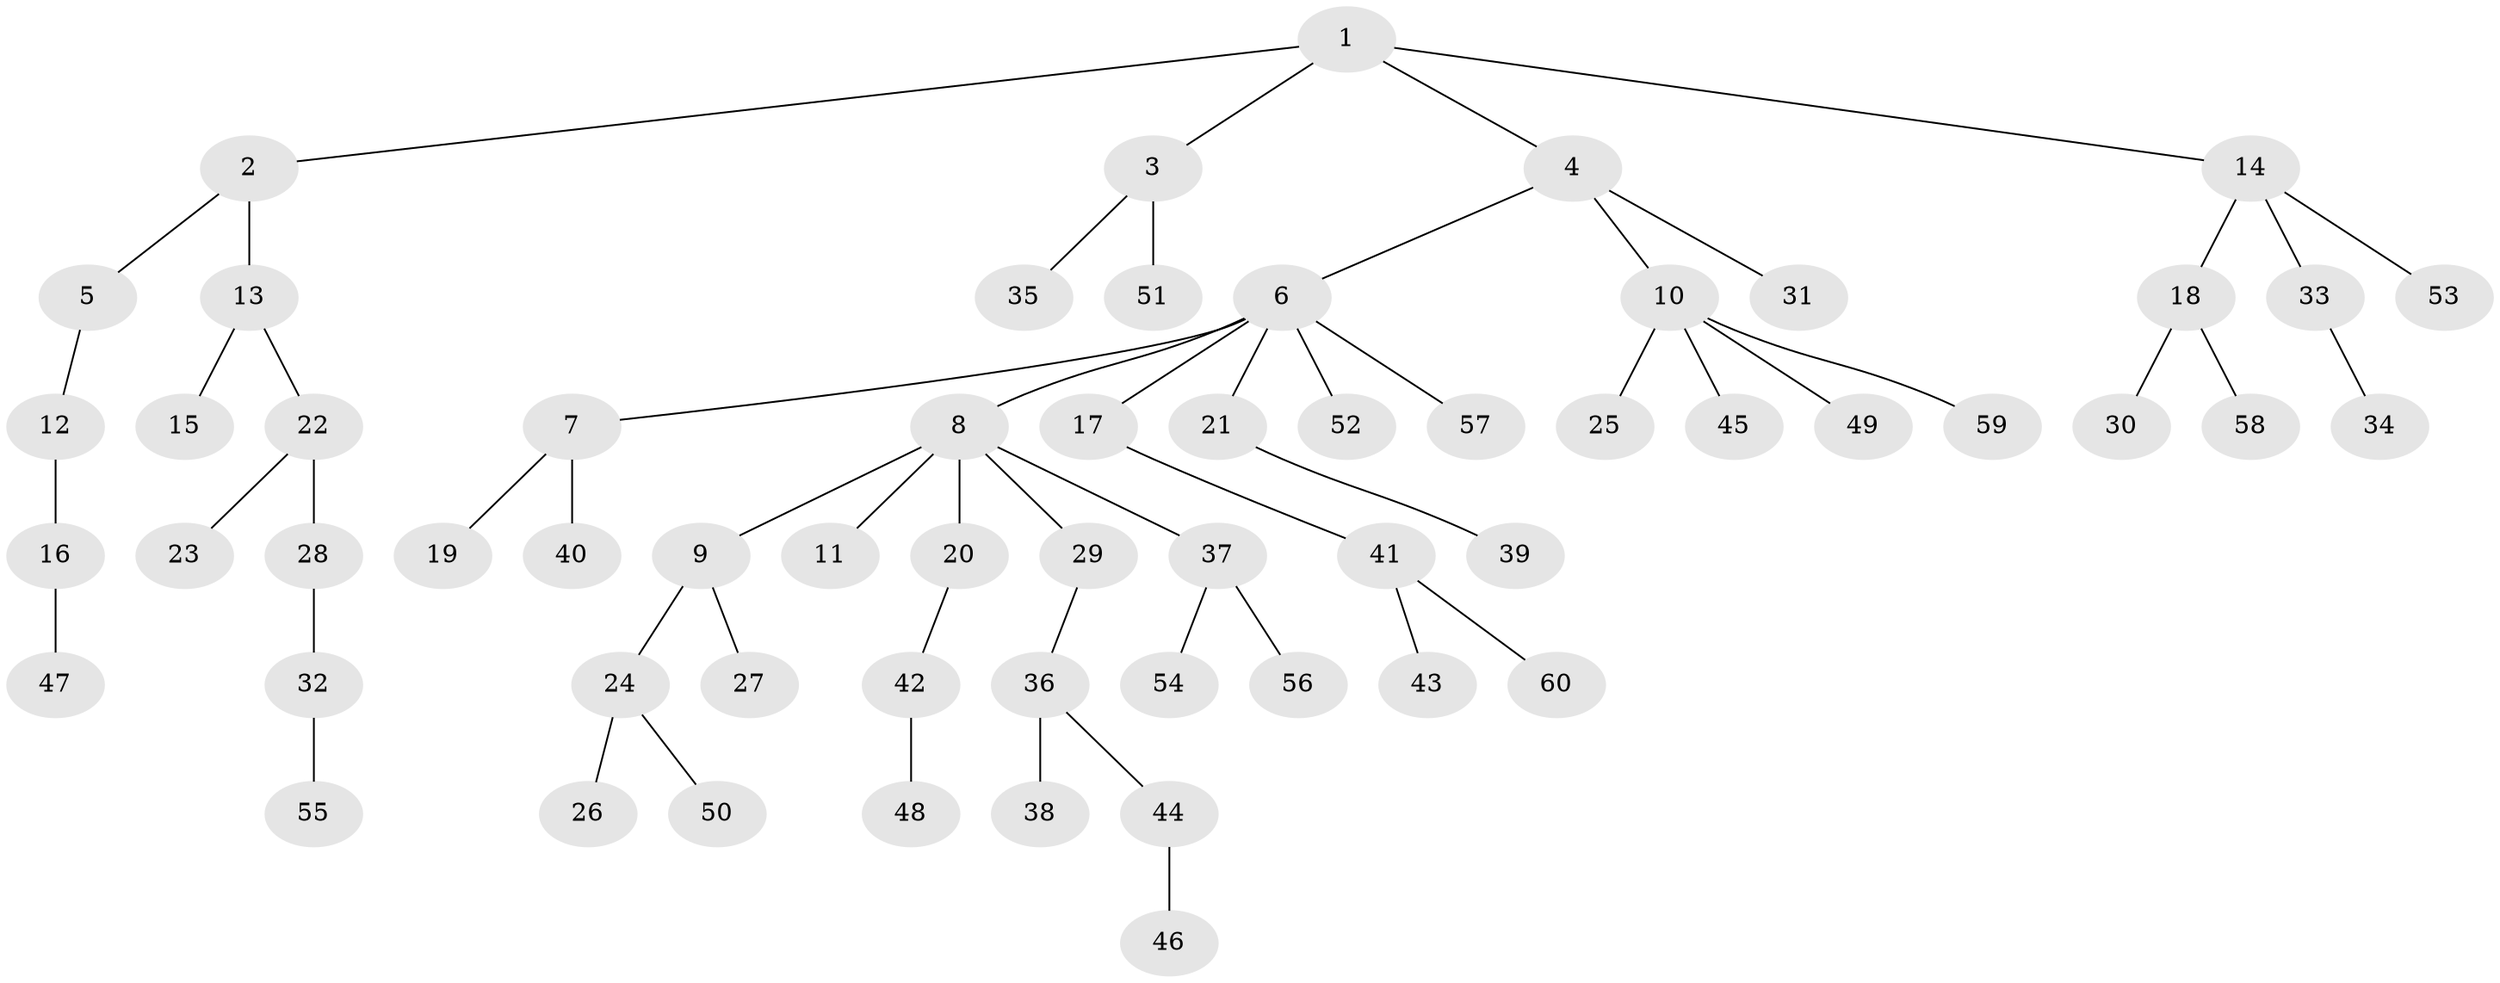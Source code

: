 // Generated by graph-tools (version 1.1) at 2025/02/03/09/25 03:02:16]
// undirected, 60 vertices, 59 edges
graph export_dot {
graph [start="1"]
  node [color=gray90,style=filled];
  1;
  2;
  3;
  4;
  5;
  6;
  7;
  8;
  9;
  10;
  11;
  12;
  13;
  14;
  15;
  16;
  17;
  18;
  19;
  20;
  21;
  22;
  23;
  24;
  25;
  26;
  27;
  28;
  29;
  30;
  31;
  32;
  33;
  34;
  35;
  36;
  37;
  38;
  39;
  40;
  41;
  42;
  43;
  44;
  45;
  46;
  47;
  48;
  49;
  50;
  51;
  52;
  53;
  54;
  55;
  56;
  57;
  58;
  59;
  60;
  1 -- 2;
  1 -- 3;
  1 -- 4;
  1 -- 14;
  2 -- 5;
  2 -- 13;
  3 -- 35;
  3 -- 51;
  4 -- 6;
  4 -- 10;
  4 -- 31;
  5 -- 12;
  6 -- 7;
  6 -- 8;
  6 -- 17;
  6 -- 21;
  6 -- 52;
  6 -- 57;
  7 -- 19;
  7 -- 40;
  8 -- 9;
  8 -- 11;
  8 -- 20;
  8 -- 29;
  8 -- 37;
  9 -- 24;
  9 -- 27;
  10 -- 25;
  10 -- 45;
  10 -- 49;
  10 -- 59;
  12 -- 16;
  13 -- 15;
  13 -- 22;
  14 -- 18;
  14 -- 33;
  14 -- 53;
  16 -- 47;
  17 -- 41;
  18 -- 30;
  18 -- 58;
  20 -- 42;
  21 -- 39;
  22 -- 23;
  22 -- 28;
  24 -- 26;
  24 -- 50;
  28 -- 32;
  29 -- 36;
  32 -- 55;
  33 -- 34;
  36 -- 38;
  36 -- 44;
  37 -- 54;
  37 -- 56;
  41 -- 43;
  41 -- 60;
  42 -- 48;
  44 -- 46;
}
